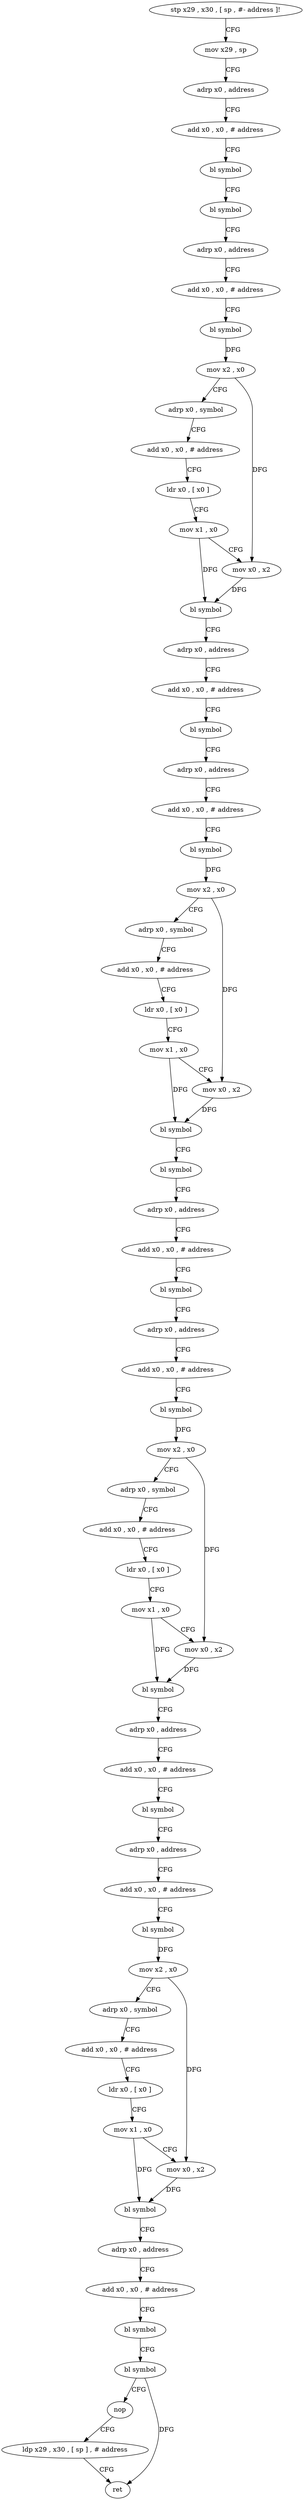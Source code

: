 digraph "func" {
"4218712" [label = "stp x29 , x30 , [ sp , #- address ]!" ]
"4218716" [label = "mov x29 , sp" ]
"4218720" [label = "adrp x0 , address" ]
"4218724" [label = "add x0 , x0 , # address" ]
"4218728" [label = "bl symbol" ]
"4218732" [label = "bl symbol" ]
"4218736" [label = "adrp x0 , address" ]
"4218740" [label = "add x0 , x0 , # address" ]
"4218744" [label = "bl symbol" ]
"4218748" [label = "mov x2 , x0" ]
"4218752" [label = "adrp x0 , symbol" ]
"4218756" [label = "add x0 , x0 , # address" ]
"4218760" [label = "ldr x0 , [ x0 ]" ]
"4218764" [label = "mov x1 , x0" ]
"4218768" [label = "mov x0 , x2" ]
"4218772" [label = "bl symbol" ]
"4218776" [label = "adrp x0 , address" ]
"4218780" [label = "add x0 , x0 , # address" ]
"4218784" [label = "bl symbol" ]
"4218788" [label = "adrp x0 , address" ]
"4218792" [label = "add x0 , x0 , # address" ]
"4218796" [label = "bl symbol" ]
"4218800" [label = "mov x2 , x0" ]
"4218804" [label = "adrp x0 , symbol" ]
"4218808" [label = "add x0 , x0 , # address" ]
"4218812" [label = "ldr x0 , [ x0 ]" ]
"4218816" [label = "mov x1 , x0" ]
"4218820" [label = "mov x0 , x2" ]
"4218824" [label = "bl symbol" ]
"4218828" [label = "bl symbol" ]
"4218832" [label = "adrp x0 , address" ]
"4218836" [label = "add x0 , x0 , # address" ]
"4218840" [label = "bl symbol" ]
"4218844" [label = "adrp x0 , address" ]
"4218848" [label = "add x0 , x0 , # address" ]
"4218852" [label = "bl symbol" ]
"4218856" [label = "mov x2 , x0" ]
"4218860" [label = "adrp x0 , symbol" ]
"4218864" [label = "add x0 , x0 , # address" ]
"4218868" [label = "ldr x0 , [ x0 ]" ]
"4218872" [label = "mov x1 , x0" ]
"4218876" [label = "mov x0 , x2" ]
"4218880" [label = "bl symbol" ]
"4218884" [label = "adrp x0 , address" ]
"4218888" [label = "add x0 , x0 , # address" ]
"4218892" [label = "bl symbol" ]
"4218896" [label = "adrp x0 , address" ]
"4218900" [label = "add x0 , x0 , # address" ]
"4218904" [label = "bl symbol" ]
"4218908" [label = "mov x2 , x0" ]
"4218912" [label = "adrp x0 , symbol" ]
"4218916" [label = "add x0 , x0 , # address" ]
"4218920" [label = "ldr x0 , [ x0 ]" ]
"4218924" [label = "mov x1 , x0" ]
"4218928" [label = "mov x0 , x2" ]
"4218932" [label = "bl symbol" ]
"4218936" [label = "adrp x0 , address" ]
"4218940" [label = "add x0 , x0 , # address" ]
"4218944" [label = "bl symbol" ]
"4218948" [label = "bl symbol" ]
"4218952" [label = "nop" ]
"4218956" [label = "ldp x29 , x30 , [ sp ] , # address" ]
"4218960" [label = "ret" ]
"4218712" -> "4218716" [ label = "CFG" ]
"4218716" -> "4218720" [ label = "CFG" ]
"4218720" -> "4218724" [ label = "CFG" ]
"4218724" -> "4218728" [ label = "CFG" ]
"4218728" -> "4218732" [ label = "CFG" ]
"4218732" -> "4218736" [ label = "CFG" ]
"4218736" -> "4218740" [ label = "CFG" ]
"4218740" -> "4218744" [ label = "CFG" ]
"4218744" -> "4218748" [ label = "DFG" ]
"4218748" -> "4218752" [ label = "CFG" ]
"4218748" -> "4218768" [ label = "DFG" ]
"4218752" -> "4218756" [ label = "CFG" ]
"4218756" -> "4218760" [ label = "CFG" ]
"4218760" -> "4218764" [ label = "CFG" ]
"4218764" -> "4218768" [ label = "CFG" ]
"4218764" -> "4218772" [ label = "DFG" ]
"4218768" -> "4218772" [ label = "DFG" ]
"4218772" -> "4218776" [ label = "CFG" ]
"4218776" -> "4218780" [ label = "CFG" ]
"4218780" -> "4218784" [ label = "CFG" ]
"4218784" -> "4218788" [ label = "CFG" ]
"4218788" -> "4218792" [ label = "CFG" ]
"4218792" -> "4218796" [ label = "CFG" ]
"4218796" -> "4218800" [ label = "DFG" ]
"4218800" -> "4218804" [ label = "CFG" ]
"4218800" -> "4218820" [ label = "DFG" ]
"4218804" -> "4218808" [ label = "CFG" ]
"4218808" -> "4218812" [ label = "CFG" ]
"4218812" -> "4218816" [ label = "CFG" ]
"4218816" -> "4218820" [ label = "CFG" ]
"4218816" -> "4218824" [ label = "DFG" ]
"4218820" -> "4218824" [ label = "DFG" ]
"4218824" -> "4218828" [ label = "CFG" ]
"4218828" -> "4218832" [ label = "CFG" ]
"4218832" -> "4218836" [ label = "CFG" ]
"4218836" -> "4218840" [ label = "CFG" ]
"4218840" -> "4218844" [ label = "CFG" ]
"4218844" -> "4218848" [ label = "CFG" ]
"4218848" -> "4218852" [ label = "CFG" ]
"4218852" -> "4218856" [ label = "DFG" ]
"4218856" -> "4218860" [ label = "CFG" ]
"4218856" -> "4218876" [ label = "DFG" ]
"4218860" -> "4218864" [ label = "CFG" ]
"4218864" -> "4218868" [ label = "CFG" ]
"4218868" -> "4218872" [ label = "CFG" ]
"4218872" -> "4218876" [ label = "CFG" ]
"4218872" -> "4218880" [ label = "DFG" ]
"4218876" -> "4218880" [ label = "DFG" ]
"4218880" -> "4218884" [ label = "CFG" ]
"4218884" -> "4218888" [ label = "CFG" ]
"4218888" -> "4218892" [ label = "CFG" ]
"4218892" -> "4218896" [ label = "CFG" ]
"4218896" -> "4218900" [ label = "CFG" ]
"4218900" -> "4218904" [ label = "CFG" ]
"4218904" -> "4218908" [ label = "DFG" ]
"4218908" -> "4218912" [ label = "CFG" ]
"4218908" -> "4218928" [ label = "DFG" ]
"4218912" -> "4218916" [ label = "CFG" ]
"4218916" -> "4218920" [ label = "CFG" ]
"4218920" -> "4218924" [ label = "CFG" ]
"4218924" -> "4218928" [ label = "CFG" ]
"4218924" -> "4218932" [ label = "DFG" ]
"4218928" -> "4218932" [ label = "DFG" ]
"4218932" -> "4218936" [ label = "CFG" ]
"4218936" -> "4218940" [ label = "CFG" ]
"4218940" -> "4218944" [ label = "CFG" ]
"4218944" -> "4218948" [ label = "CFG" ]
"4218948" -> "4218952" [ label = "CFG" ]
"4218948" -> "4218960" [ label = "DFG" ]
"4218952" -> "4218956" [ label = "CFG" ]
"4218956" -> "4218960" [ label = "CFG" ]
}
